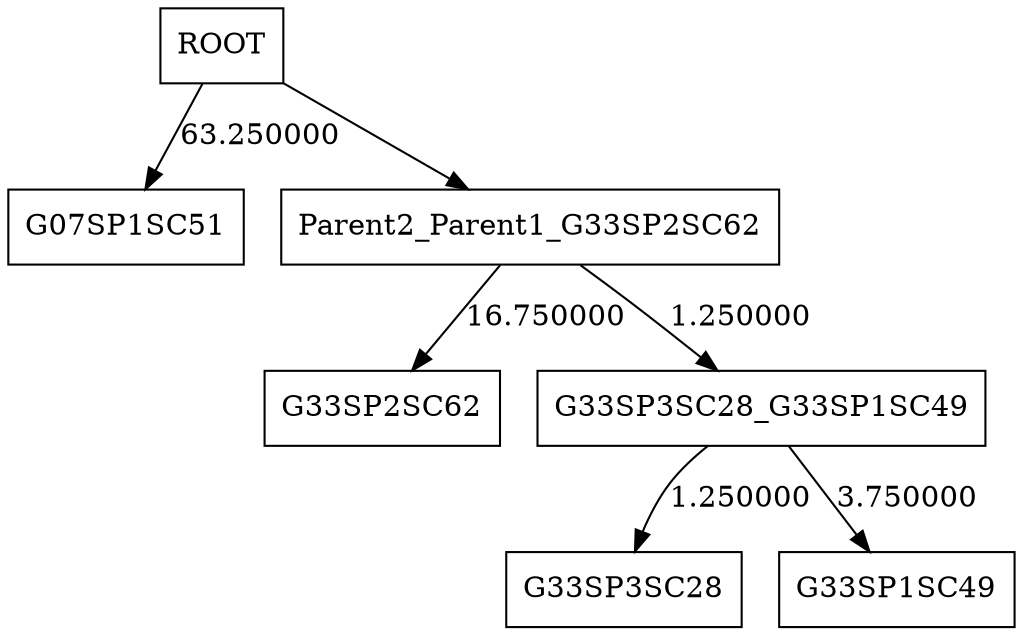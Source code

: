 digraph tree_of_4sample {
	G33SP2SC62 [shape = box];
	G33SP3SC28 [shape = box];
	G07SP1SC51 [shape = box];
	G33SP1SC49 [shape = box];
	G33SP3SC28_G33SP1SC49 [shape = box];
	G33SP3SC28_G33SP1SC49 -> G33SP3SC28 [label = 1.250000];
	G33SP3SC28_G33SP1SC49 -> G33SP1SC49 [label = 3.750000];
	Parent2_Parent1_G33SP2SC62 [shape = box];
	Parent2_Parent1_G33SP2SC62 -> G33SP3SC28_G33SP1SC49 [label = 1.250000];
	Parent2_Parent1_G33SP2SC62 -> G33SP2SC62 [label = 16.750000];
	ROOT [shape = box];
	ROOT -> Parent2_Parent1_G33SP2SC62 ;
	ROOT -> G07SP1SC51 [label = 63.250000];
}